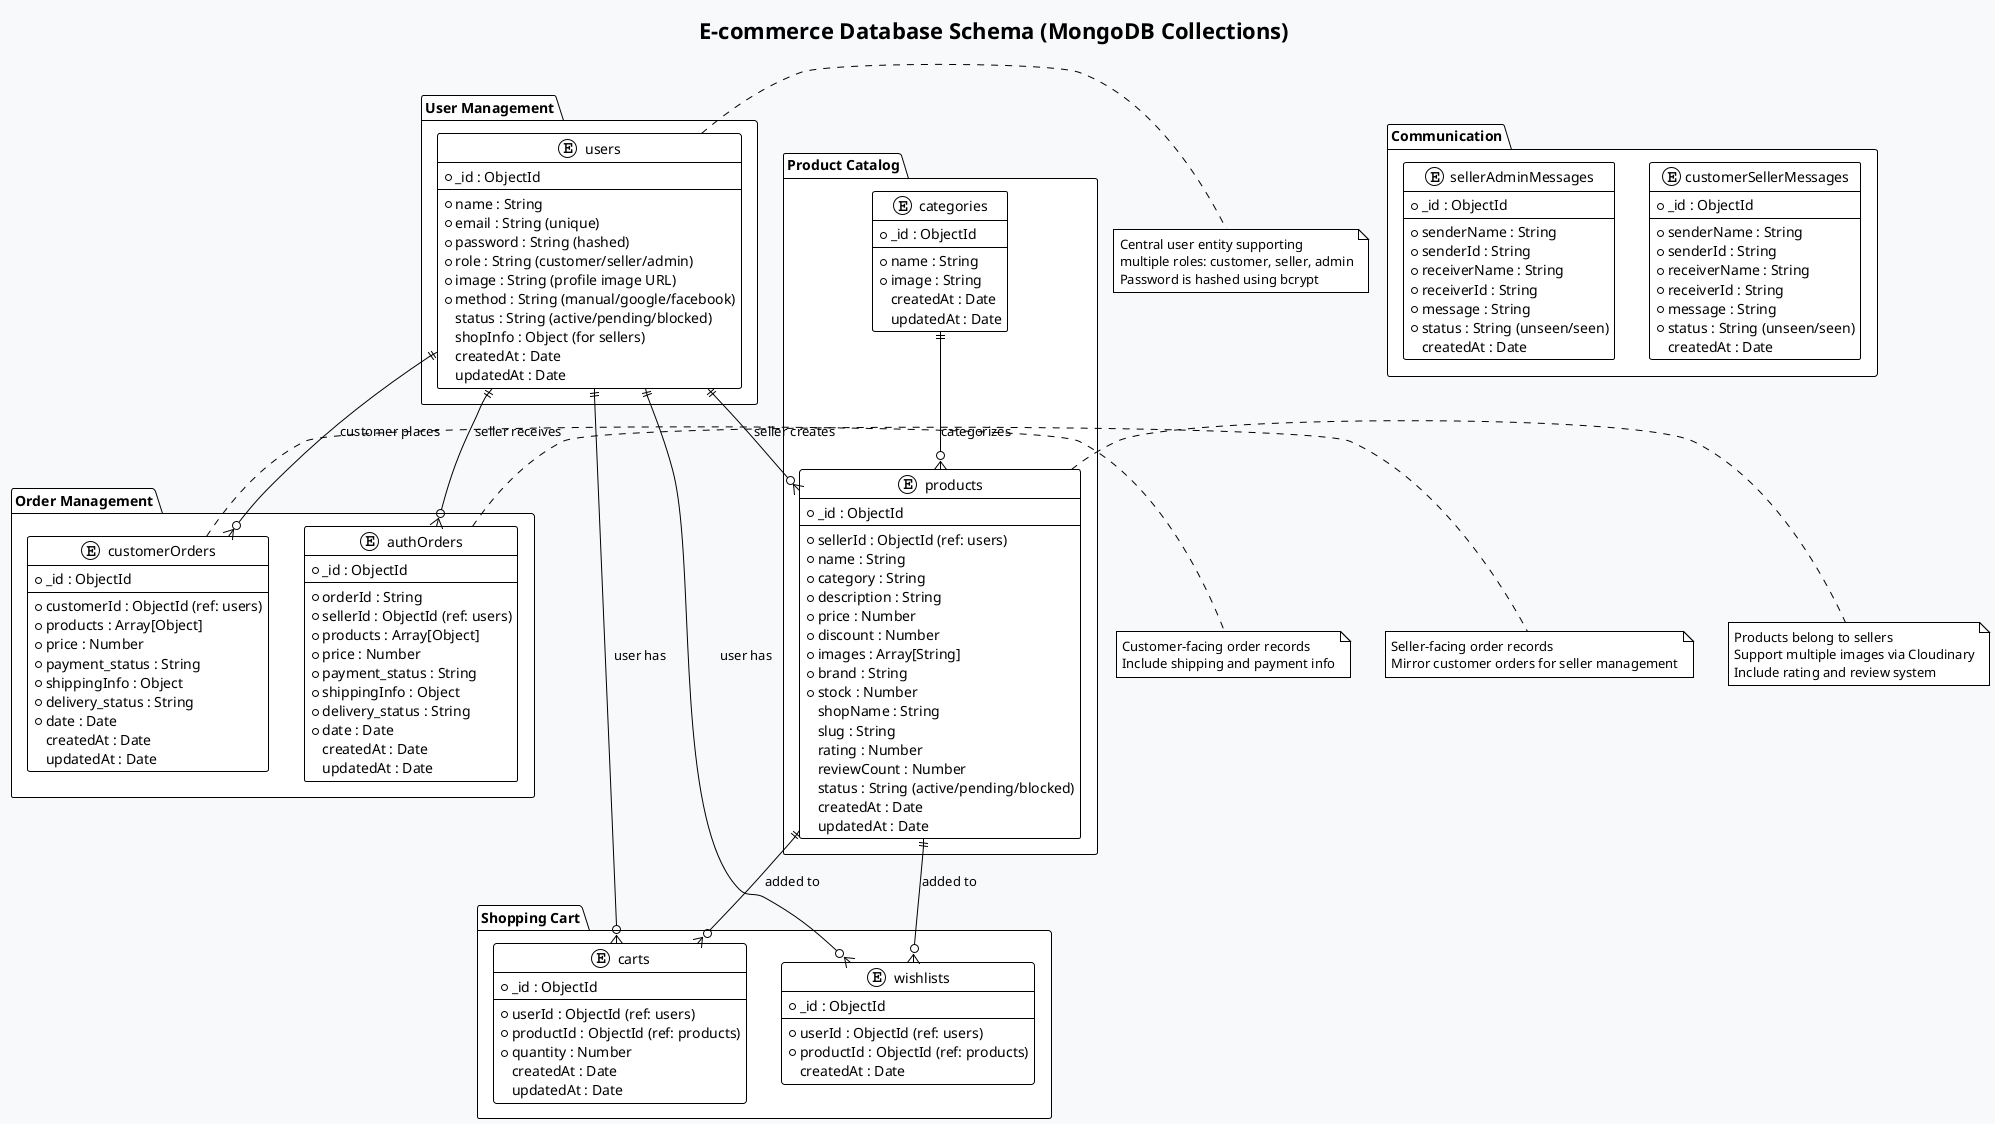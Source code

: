 @startuml Database Schema
!theme plain
skinparam backgroundColor #f8f9fa

title E-commerce Database Schema (MongoDB Collections)

package "User Management" {
    entity "users" {
        * _id : ObjectId
        --
        * name : String
        * email : String (unique)
        * password : String (hashed)
        * role : String (customer/seller/admin)
        * image : String (profile image URL)
        * method : String (manual/google/facebook)
        status : String (active/pending/blocked)
        shopInfo : Object (for sellers)
        createdAt : Date
        updatedAt : Date
    }
}

package "Product Catalog" {
    entity "categories" {
        * _id : ObjectId
        --
        * name : String
        * image : String
        createdAt : Date
        updatedAt : Date
    }

    entity "products" {
        * _id : ObjectId
        --
        * sellerId : ObjectId (ref: users)
        * name : String
        * category : String
        * description : String
        * price : Number
        * discount : Number
        * images : Array[String]
        * brand : String
        * stock : Number
        shopName : String
        slug : String
        rating : Number
        reviewCount : Number
        status : String (active/pending/blocked)
        createdAt : Date
        updatedAt : Date
    }
}

package "Order Management" {
    entity "customerOrders" {
        * _id : ObjectId
        --
        * customerId : ObjectId (ref: users)
        * products : Array[Object]
        * price : Number
        * payment_status : String
        * shippingInfo : Object
        * delivery_status : String
        * date : Date
        createdAt : Date
        updatedAt : Date
    }

    entity "authOrders" {
        * _id : ObjectId
        --
        * orderId : String
        * sellerId : ObjectId (ref: users)
        * products : Array[Object]
        * price : Number
        * payment_status : String
        * shippingInfo : Object
        * delivery_status : String
        * date : Date
        createdAt : Date
        updatedAt : Date
    }
}

package "Communication" {
    entity "customerSellerMessages" {
        * _id : ObjectId
        --
        * senderName : String
        * senderId : String
        * receiverName : String
        * receiverId : String
        * message : String
        * status : String (unseen/seen)
        createdAt : Date
    }

    entity "sellerAdminMessages" {
        * _id : ObjectId
        --
        * senderName : String
        * senderId : String
        * receiverName : String
        * receiverId : String
        * message : String
        * status : String (unseen/seen)
        createdAt : Date
    }
}

package "Shopping Cart" {
    entity "carts" {
        * _id : ObjectId
        --
        * userId : ObjectId (ref: users)
        * productId : ObjectId (ref: products)
        * quantity : Number
        createdAt : Date
        updatedAt : Date
    }

    entity "wishlists" {
        * _id : ObjectId
        --
        * userId : ObjectId (ref: users)
        * productId : ObjectId (ref: products)
        createdAt : Date
    }
}

' Relationships
users ||--o{ products : "seller creates"
users ||--o{ customerOrders : "customer places"
users ||--o{ authOrders : "seller receives"
users ||--o{ carts : "user has"
users ||--o{ wishlists : "user has"
categories ||--o{ products : "categorizes"
products ||--o{ carts : "added to"
products ||--o{ wishlists : "added to"

note right of users
  Central user entity supporting
  multiple roles: customer, seller, admin
  Password is hashed using bcrypt
end note

note right of products
  Products belong to sellers
  Support multiple images via Cloudinary
  Include rating and review system
end note

note right of customerOrders
  Customer-facing order records
  Include shipping and payment info
end note

note right of authOrders
  Seller-facing order records
  Mirror customer orders for seller management
end note

@enduml

